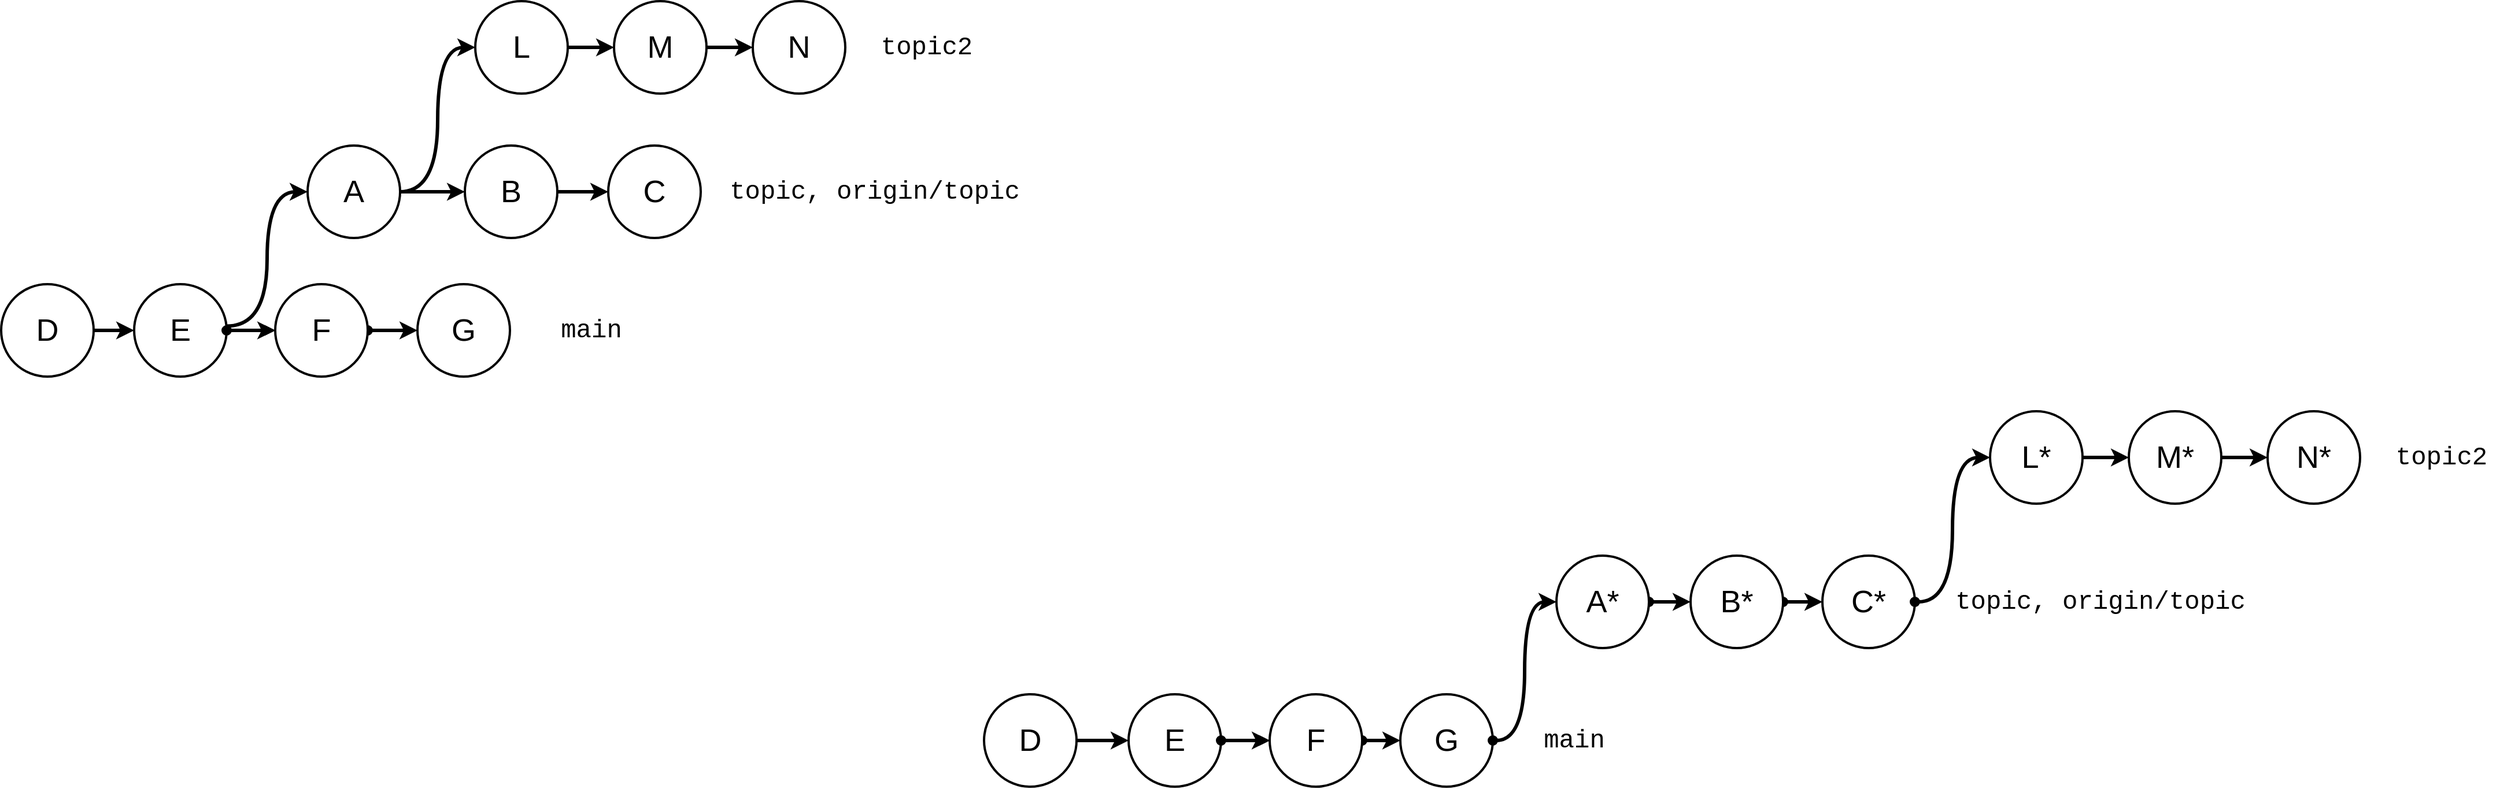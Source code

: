<mxfile version="27.2.0">
  <diagram name="Page-1" id="YXr9S64uBO5CTHAe_Vh5">
    <mxGraphModel dx="3356" dy="2912" grid="1" gridSize="10" guides="1" tooltips="1" connect="1" arrows="1" fold="1" page="1" pageScale="1" pageWidth="850" pageHeight="1100" math="0" shadow="0">
      <root>
        <mxCell id="0" />
        <mxCell id="1" parent="0" />
        <mxCell id="I5ikPtnwgpSH0SJJi7Dr-1" value="" style="edgeStyle=orthogonalEdgeStyle;rounded=0;orthogonalLoop=1;jettySize=auto;html=1;" parent="1" source="I5ikPtnwgpSH0SJJi7Dr-3" target="I5ikPtnwgpSH0SJJi7Dr-27" edge="1">
          <mxGeometry relative="1" as="geometry" />
        </mxCell>
        <mxCell id="I5ikPtnwgpSH0SJJi7Dr-2" value="" style="edgeStyle=orthogonalEdgeStyle;rounded=0;orthogonalLoop=1;jettySize=auto;html=1;" parent="1" source="I5ikPtnwgpSH0SJJi7Dr-3" target="I5ikPtnwgpSH0SJJi7Dr-27" edge="1">
          <mxGeometry relative="1" as="geometry" />
        </mxCell>
        <mxCell id="I5ikPtnwgpSH0SJJi7Dr-3" value="E" style="ellipse;whiteSpace=wrap;html=1;aspect=fixed;strokeWidth=2;fontSize=27;fillColor=light-dark(#FFFFFF,#1000FF);fontColor=light-dark(#000000,#FFFFFF);strokeColor=light-dark(#000000,#FFFFFF);" parent="1" vertex="1">
          <mxGeometry x="425" y="730" width="80" height="80" as="geometry" />
        </mxCell>
        <mxCell id="I5ikPtnwgpSH0SJJi7Dr-4" value="N" style="ellipse;whiteSpace=wrap;html=1;aspect=fixed;strokeWidth=2;fontSize=27;fillColor=light-dark(#FFFFFF,#02B006);fontColor=light-dark(#000000,#FFFFFF);strokeColor=default;align=center;verticalAlign=middle;fontFamily=Helvetica;" parent="1" vertex="1">
          <mxGeometry x="960" y="485" width="80" height="80" as="geometry" />
        </mxCell>
        <mxCell id="I5ikPtnwgpSH0SJJi7Dr-5" value="" style="edgeStyle=orthogonalEdgeStyle;rounded=0;orthogonalLoop=1;jettySize=auto;html=1;entryX=0;entryY=0.5;entryDx=0;entryDy=0;strokeWidth=3;" parent="1" source="I5ikPtnwgpSH0SJJi7Dr-6" target="I5ikPtnwgpSH0SJJi7Dr-18" edge="1">
          <mxGeometry relative="1" as="geometry">
            <mxPoint x="540.0" y="700" as="targetPoint" />
            <Array as="points">
              <mxPoint x="630" y="650" />
              <mxPoint x="630" y="650" />
            </Array>
          </mxGeometry>
        </mxCell>
        <mxCell id="I5ikPtnwgpSH0SJJi7Dr-6" value="A" style="ellipse;whiteSpace=wrap;html=1;aspect=fixed;strokeWidth=2;fontSize=27;fillColor=light-dark(#FFFFFF,#FF0800);fontColor=light-dark(#000000,#FFFFFF);strokeColor=default;align=center;verticalAlign=middle;fontFamily=Helvetica;" parent="1" vertex="1">
          <mxGeometry x="575" y="610" width="80" height="80" as="geometry" />
        </mxCell>
        <mxCell id="I5ikPtnwgpSH0SJJi7Dr-7" value="" style="endArrow=classic;html=1;rounded=0;exitX=1;exitY=0.5;exitDx=0;exitDy=0;entryX=0;entryY=0.5;entryDx=0;entryDy=0;strokeWidth=3;fontSize=27;fontColor=light-dark(#000000,#000000);endSize=6;" parent="1" source="I5ikPtnwgpSH0SJJi7Dr-14" target="I5ikPtnwgpSH0SJJi7Dr-3" edge="1">
          <mxGeometry width="50" height="50" relative="1" as="geometry">
            <mxPoint x="590.0" y="770" as="sourcePoint" />
            <mxPoint x="990" y="680" as="targetPoint" />
          </mxGeometry>
        </mxCell>
        <mxCell id="I5ikPtnwgpSH0SJJi7Dr-9" value="" style="edgeStyle=orthogonalEdgeStyle;rounded=0;orthogonalLoop=1;jettySize=auto;html=1;strokeWidth=3;endSize=6;" parent="1" source="I5ikPtnwgpSH0SJJi7Dr-10" target="I5ikPtnwgpSH0SJJi7Dr-4" edge="1">
          <mxGeometry relative="1" as="geometry" />
        </mxCell>
        <mxCell id="I5ikPtnwgpSH0SJJi7Dr-10" value="M" style="ellipse;whiteSpace=wrap;html=1;aspect=fixed;strokeWidth=2;fontSize=27;fillColor=light-dark(#FFFFFF,#02B006);fontColor=light-dark(#000000,#FFFFFF);strokeColor=default;align=center;verticalAlign=middle;fontFamily=Helvetica;" parent="1" vertex="1">
          <mxGeometry x="840" y="485" width="80" height="80" as="geometry" />
        </mxCell>
        <mxCell id="I5ikPtnwgpSH0SJJi7Dr-11" value="&lt;font face=&quot;Courier New&quot;&gt;topic2&lt;/font&gt;" style="text;html=1;align=center;verticalAlign=middle;resizable=0;points=[];autosize=1;strokeColor=none;fillColor=none;fontSize=22;" parent="1" vertex="1">
          <mxGeometry x="1060" y="505" width="100" height="40" as="geometry" />
        </mxCell>
        <mxCell id="I5ikPtnwgpSH0SJJi7Dr-12" value="&lt;font face=&quot;Courier New&quot;&gt;topic, origin/topic&lt;/font&gt;" style="text;html=1;align=center;verticalAlign=middle;resizable=0;points=[];autosize=1;strokeColor=none;fillColor=none;fontSize=22;" parent="1" vertex="1">
          <mxGeometry x="930" y="630" width="270" height="40" as="geometry" />
        </mxCell>
        <mxCell id="I5ikPtnwgpSH0SJJi7Dr-14" value="D" style="ellipse;whiteSpace=wrap;html=1;aspect=fixed;strokeWidth=2;fontSize=27;fillColor=light-dark(#FFFFFF,#1000FF);fontColor=light-dark(#000000,#FFFFFF);resizeWidth=0;strokeColor=light-dark(#000000,#FFFFFF);" parent="1" vertex="1">
          <mxGeometry x="310" y="730" width="80" height="80" as="geometry" />
        </mxCell>
        <mxCell id="I5ikPtnwgpSH0SJJi7Dr-16" value="" style="endArrow=classic;html=1;rounded=0;entryX=0;entryY=0.5;entryDx=0;entryDy=0;exitX=1;exitY=0.5;exitDx=0;exitDy=0;strokeWidth=3;startArrow=oval;startFill=1;fontSize=27;fontColor=light-dark(#000000,#000000);endSize=6;" parent="1" source="I5ikPtnwgpSH0SJJi7Dr-27" target="I5ikPtnwgpSH0SJJi7Dr-17" edge="1">
          <mxGeometry width="50" height="50" relative="1" as="geometry">
            <mxPoint x="995" y="770" as="sourcePoint" />
            <mxPoint x="1220" y="770" as="targetPoint" />
          </mxGeometry>
        </mxCell>
        <mxCell id="I5ikPtnwgpSH0SJJi7Dr-17" value="G" style="ellipse;whiteSpace=wrap;html=1;aspect=fixed;strokeWidth=2;fontSize=27;fillColor=light-dark(#FFFFFF,#1000FF);fontColor=light-dark(#000000,#FFFFFF);strokeColor=light-dark(#000000,#FFFFFF);" parent="1" vertex="1">
          <mxGeometry x="670" y="730" width="80" height="80" as="geometry" />
        </mxCell>
        <mxCell id="rN_nmjMCWlHx2FWggs9E-5" value="" style="edgeStyle=orthogonalEdgeStyle;rounded=0;orthogonalLoop=1;jettySize=auto;html=1;strokeColor=default;strokeWidth=3;align=center;verticalAlign=middle;fontFamily=Helvetica;fontSize=11;fontColor=default;labelBackgroundColor=default;endArrow=classic;" edge="1" parent="1" source="I5ikPtnwgpSH0SJJi7Dr-18" target="rN_nmjMCWlHx2FWggs9E-4">
          <mxGeometry relative="1" as="geometry">
            <Array as="points">
              <mxPoint x="750" y="650" />
              <mxPoint x="750" y="650" />
            </Array>
          </mxGeometry>
        </mxCell>
        <mxCell id="I5ikPtnwgpSH0SJJi7Dr-18" value="B" style="ellipse;whiteSpace=wrap;html=1;aspect=fixed;strokeWidth=2;fontSize=27;fillColor=light-dark(#FFFFFF,#FF0800);fontColor=light-dark(#000000,#FFFFFF);strokeColor=default;align=center;verticalAlign=middle;fontFamily=Helvetica;" parent="1" vertex="1">
          <mxGeometry x="711" y="610" width="80" height="80" as="geometry" />
        </mxCell>
        <mxCell id="I5ikPtnwgpSH0SJJi7Dr-20" value="" style="edgeStyle=orthogonalEdgeStyle;rounded=0;orthogonalLoop=1;jettySize=auto;html=1;strokeWidth=3;" parent="1" source="I5ikPtnwgpSH0SJJi7Dr-21" target="I5ikPtnwgpSH0SJJi7Dr-10" edge="1">
          <mxGeometry relative="1" as="geometry" />
        </mxCell>
        <mxCell id="I5ikPtnwgpSH0SJJi7Dr-21" value="L" style="ellipse;whiteSpace=wrap;html=1;aspect=fixed;strokeWidth=2;fontSize=27;fillColor=light-dark(#FFFFFF,#02B006);fontColor=light-dark(#000000,#FFFFFF);strokeColor=default;align=center;verticalAlign=middle;fontFamily=Helvetica;" parent="1" vertex="1">
          <mxGeometry x="720" y="485" width="80" height="80" as="geometry" />
        </mxCell>
        <mxCell id="I5ikPtnwgpSH0SJJi7Dr-26" value="" style="endArrow=classic;html=1;rounded=0;entryX=0;entryY=0.5;entryDx=0;entryDy=0;exitX=1;exitY=0.5;exitDx=0;exitDy=0;strokeWidth=3;startArrow=oval;startFill=1;fontSize=27;fontColor=light-dark(#000000,#000000);endSize=6;" parent="1" source="I5ikPtnwgpSH0SJJi7Dr-3" target="I5ikPtnwgpSH0SJJi7Dr-27" edge="1">
          <mxGeometry width="50" height="50" relative="1" as="geometry">
            <mxPoint x="865" y="770" as="sourcePoint" />
            <mxPoint x="1030" y="770" as="targetPoint" />
          </mxGeometry>
        </mxCell>
        <mxCell id="I5ikPtnwgpSH0SJJi7Dr-27" value="F" style="ellipse;whiteSpace=wrap;html=1;aspect=fixed;strokeWidth=2;fontSize=27;fillColor=light-dark(#FFFFFF,#1000FF);fontColor=light-dark(#000000,#FFFFFF);strokeColor=light-dark(#000000,#FFFFFF);" parent="1" vertex="1">
          <mxGeometry x="547" y="730" width="80" height="80" as="geometry" />
        </mxCell>
        <mxCell id="rN_nmjMCWlHx2FWggs9E-2" value="&lt;font face=&quot;Courier New&quot;&gt;main&lt;/font&gt;" style="text;html=1;align=center;verticalAlign=middle;resizable=0;points=[];autosize=1;strokeColor=none;fillColor=none;fontSize=22;" vertex="1" parent="1">
          <mxGeometry x="780" y="750" width="80" height="40" as="geometry" />
        </mxCell>
        <mxCell id="rN_nmjMCWlHx2FWggs9E-4" value="C" style="ellipse;whiteSpace=wrap;html=1;aspect=fixed;strokeWidth=2;fontSize=27;fillColor=light-dark(#FFFFFF,#FF0800);fontColor=light-dark(#000000,#FFFFFF);strokeColor=default;align=center;verticalAlign=middle;fontFamily=Helvetica;" vertex="1" parent="1">
          <mxGeometry x="835" y="610" width="80" height="80" as="geometry" />
        </mxCell>
        <mxCell id="rN_nmjMCWlHx2FWggs9E-6" value="" style="rounded=0;orthogonalLoop=1;jettySize=auto;html=1;entryX=0;entryY=0.5;entryDx=0;entryDy=0;strokeWidth=3;exitX=1.004;exitY=0.453;exitDx=0;exitDy=0;exitPerimeter=0;edgeStyle=orthogonalEdgeStyle;curved=1;" edge="1" parent="1" source="I5ikPtnwgpSH0SJJi7Dr-3" target="I5ikPtnwgpSH0SJJi7Dr-6">
          <mxGeometry relative="1" as="geometry">
            <mxPoint x="656" y="710" as="targetPoint" />
            <mxPoint x="620" y="710" as="sourcePoint" />
          </mxGeometry>
        </mxCell>
        <mxCell id="rN_nmjMCWlHx2FWggs9E-7" value="" style="edgeStyle=orthogonalEdgeStyle;rounded=0;orthogonalLoop=1;jettySize=auto;html=1;entryX=0;entryY=0.5;entryDx=0;entryDy=0;strokeWidth=3;exitX=1;exitY=0.5;exitDx=0;exitDy=0;curved=1;" edge="1" parent="1" source="I5ikPtnwgpSH0SJJi7Dr-6" target="I5ikPtnwgpSH0SJJi7Dr-21">
          <mxGeometry relative="1" as="geometry">
            <mxPoint x="695" y="424.76" as="targetPoint" />
            <mxPoint x="640" y="544.76" as="sourcePoint" />
          </mxGeometry>
        </mxCell>
        <mxCell id="rN_nmjMCWlHx2FWggs9E-8" value="" style="edgeStyle=orthogonalEdgeStyle;rounded=0;orthogonalLoop=1;jettySize=auto;html=1;" edge="1" parent="1" source="rN_nmjMCWlHx2FWggs9E-10" target="rN_nmjMCWlHx2FWggs9E-28">
          <mxGeometry relative="1" as="geometry" />
        </mxCell>
        <mxCell id="rN_nmjMCWlHx2FWggs9E-9" value="" style="edgeStyle=orthogonalEdgeStyle;rounded=0;orthogonalLoop=1;jettySize=auto;html=1;" edge="1" parent="1" source="rN_nmjMCWlHx2FWggs9E-10" target="rN_nmjMCWlHx2FWggs9E-28">
          <mxGeometry relative="1" as="geometry" />
        </mxCell>
        <mxCell id="rN_nmjMCWlHx2FWggs9E-10" value="E" style="ellipse;whiteSpace=wrap;html=1;aspect=fixed;strokeWidth=2;fontSize=27;fillColor=light-dark(#FFFFFF,#1000FF);fontColor=light-dark(#000000,#FFFFFF);strokeColor=light-dark(#000000,#FFFFFF);" vertex="1" parent="1">
          <mxGeometry x="1285" y="1085" width="80" height="80" as="geometry" />
        </mxCell>
        <mxCell id="rN_nmjMCWlHx2FWggs9E-11" value="N*" style="ellipse;whiteSpace=wrap;html=1;aspect=fixed;strokeWidth=2;fontSize=27;fillColor=light-dark(#FFFFFF,#02B006);fontColor=light-dark(#000000,#FFFFFF);strokeColor=default;align=center;verticalAlign=middle;fontFamily=Helvetica;" vertex="1" parent="1">
          <mxGeometry x="2270" y="840" width="80" height="80" as="geometry" />
        </mxCell>
        <mxCell id="rN_nmjMCWlHx2FWggs9E-33" value="" style="edgeStyle=orthogonalEdgeStyle;rounded=0;orthogonalLoop=1;jettySize=auto;html=1;strokeColor=default;strokeWidth=3;align=center;verticalAlign=middle;fontFamily=Helvetica;fontSize=27;fontColor=light-dark(#000000,#000000);labelBackgroundColor=default;startArrow=oval;startFill=1;endArrow=classic;endSize=6;" edge="1" parent="1" source="rN_nmjMCWlHx2FWggs9E-13" target="rN_nmjMCWlHx2FWggs9E-24">
          <mxGeometry relative="1" as="geometry" />
        </mxCell>
        <mxCell id="rN_nmjMCWlHx2FWggs9E-13" value="A*" style="ellipse;whiteSpace=wrap;html=1;aspect=fixed;strokeWidth=2;fontSize=27;fillColor=light-dark(#FFFFFF,#FF0800);fontColor=light-dark(#000000,#FFFFFF);strokeColor=default;align=center;verticalAlign=middle;fontFamily=Helvetica;" vertex="1" parent="1">
          <mxGeometry x="1655" y="965" width="80" height="80" as="geometry" />
        </mxCell>
        <mxCell id="rN_nmjMCWlHx2FWggs9E-14" value="" style="endArrow=classic;html=1;rounded=0;exitX=1;exitY=0.5;exitDx=0;exitDy=0;entryX=0;entryY=0.5;entryDx=0;entryDy=0;strokeWidth=3;fontSize=27;fontColor=light-dark(#000000,#000000);endSize=6;" edge="1" parent="1" source="rN_nmjMCWlHx2FWggs9E-20" target="rN_nmjMCWlHx2FWggs9E-10">
          <mxGeometry width="50" height="50" relative="1" as="geometry">
            <mxPoint x="1320.0" y="1125" as="sourcePoint" />
            <mxPoint x="1720" y="1035" as="targetPoint" />
          </mxGeometry>
        </mxCell>
        <mxCell id="rN_nmjMCWlHx2FWggs9E-15" value="" style="edgeStyle=orthogonalEdgeStyle;rounded=0;orthogonalLoop=1;jettySize=auto;html=1;strokeWidth=3;endSize=6;" edge="1" parent="1" source="rN_nmjMCWlHx2FWggs9E-16" target="rN_nmjMCWlHx2FWggs9E-11">
          <mxGeometry relative="1" as="geometry" />
        </mxCell>
        <mxCell id="rN_nmjMCWlHx2FWggs9E-16" value="M*" style="ellipse;whiteSpace=wrap;html=1;aspect=fixed;strokeWidth=2;fontSize=27;fillColor=light-dark(#FFFFFF,#02B006);fontColor=light-dark(#000000,#FFFFFF);strokeColor=default;align=center;verticalAlign=middle;fontFamily=Helvetica;" vertex="1" parent="1">
          <mxGeometry x="2150" y="840" width="80" height="80" as="geometry" />
        </mxCell>
        <mxCell id="rN_nmjMCWlHx2FWggs9E-17" value="&lt;font face=&quot;Courier New&quot;&gt;topic2&lt;/font&gt;" style="text;html=1;align=center;verticalAlign=middle;resizable=0;points=[];autosize=1;strokeColor=none;fillColor=none;fontSize=22;" vertex="1" parent="1">
          <mxGeometry x="2370" y="860" width="100" height="40" as="geometry" />
        </mxCell>
        <mxCell id="rN_nmjMCWlHx2FWggs9E-18" value="&lt;font face=&quot;Courier New&quot;&gt;topic, origin/topic&lt;/font&gt;" style="text;html=1;align=center;verticalAlign=middle;resizable=0;points=[];autosize=1;strokeColor=none;fillColor=none;fontSize=22;" vertex="1" parent="1">
          <mxGeometry x="1990" y="985" width="270" height="40" as="geometry" />
        </mxCell>
        <mxCell id="rN_nmjMCWlHx2FWggs9E-20" value="D" style="ellipse;whiteSpace=wrap;html=1;aspect=fixed;strokeWidth=2;fontSize=27;fillColor=light-dark(#FFFFFF,#1000FF);fontColor=light-dark(#000000,#FFFFFF);resizeWidth=0;strokeColor=light-dark(#000000,#FFFFFF);" vertex="1" parent="1">
          <mxGeometry x="1160" y="1085" width="80" height="80" as="geometry" />
        </mxCell>
        <mxCell id="rN_nmjMCWlHx2FWggs9E-21" value="" style="endArrow=classic;html=1;rounded=0;entryX=0;entryY=0.5;entryDx=0;entryDy=0;exitX=1;exitY=0.5;exitDx=0;exitDy=0;strokeWidth=3;startArrow=oval;startFill=1;fontSize=27;fontColor=light-dark(#000000,#000000);endSize=6;" edge="1" parent="1" source="rN_nmjMCWlHx2FWggs9E-28" target="rN_nmjMCWlHx2FWggs9E-22">
          <mxGeometry width="50" height="50" relative="1" as="geometry">
            <mxPoint x="1725" y="1125" as="sourcePoint" />
            <mxPoint x="1950" y="1125" as="targetPoint" />
            <Array as="points">
              <mxPoint x="1490" y="1125" />
            </Array>
          </mxGeometry>
        </mxCell>
        <mxCell id="rN_nmjMCWlHx2FWggs9E-22" value="G" style="ellipse;whiteSpace=wrap;html=1;aspect=fixed;strokeWidth=2;fontSize=27;fillColor=light-dark(#FFFFFF,#1000FF);fontColor=light-dark(#000000,#FFFFFF);strokeColor=light-dark(#000000,#FFFFFF);" vertex="1" parent="1">
          <mxGeometry x="1520" y="1085" width="80" height="80" as="geometry" />
        </mxCell>
        <mxCell id="rN_nmjMCWlHx2FWggs9E-34" value="" style="edgeStyle=orthogonalEdgeStyle;rounded=0;orthogonalLoop=1;jettySize=auto;html=1;strokeColor=default;strokeWidth=3;align=center;verticalAlign=middle;fontFamily=Helvetica;fontSize=27;fontColor=light-dark(#000000,#000000);labelBackgroundColor=default;startArrow=oval;startFill=1;endArrow=classic;endSize=6;" edge="1" parent="1" source="rN_nmjMCWlHx2FWggs9E-24" target="rN_nmjMCWlHx2FWggs9E-30">
          <mxGeometry relative="1" as="geometry" />
        </mxCell>
        <mxCell id="rN_nmjMCWlHx2FWggs9E-24" value="B*" style="ellipse;whiteSpace=wrap;html=1;aspect=fixed;strokeWidth=2;fontSize=27;fillColor=light-dark(#FFFFFF,#FF0800);fontColor=light-dark(#000000,#FFFFFF);strokeColor=default;align=center;verticalAlign=middle;fontFamily=Helvetica;" vertex="1" parent="1">
          <mxGeometry x="1771" y="965" width="80" height="80" as="geometry" />
        </mxCell>
        <mxCell id="rN_nmjMCWlHx2FWggs9E-25" value="" style="edgeStyle=orthogonalEdgeStyle;rounded=0;orthogonalLoop=1;jettySize=auto;html=1;strokeWidth=3;" edge="1" parent="1" source="rN_nmjMCWlHx2FWggs9E-26" target="rN_nmjMCWlHx2FWggs9E-16">
          <mxGeometry relative="1" as="geometry" />
        </mxCell>
        <mxCell id="rN_nmjMCWlHx2FWggs9E-26" value="L*" style="ellipse;whiteSpace=wrap;html=1;aspect=fixed;strokeWidth=2;fontSize=27;fillColor=light-dark(#FFFFFF,#02B006);fontColor=light-dark(#000000,#FFFFFF);strokeColor=default;align=center;verticalAlign=middle;fontFamily=Helvetica;" vertex="1" parent="1">
          <mxGeometry x="2030" y="840" width="80" height="80" as="geometry" />
        </mxCell>
        <mxCell id="rN_nmjMCWlHx2FWggs9E-27" value="" style="endArrow=classic;html=1;rounded=0;entryX=0;entryY=0.5;entryDx=0;entryDy=0;exitX=1;exitY=0.5;exitDx=0;exitDy=0;strokeWidth=3;startArrow=oval;startFill=1;fontSize=27;fontColor=light-dark(#000000,#000000);endSize=6;" edge="1" parent="1" source="rN_nmjMCWlHx2FWggs9E-10" target="rN_nmjMCWlHx2FWggs9E-28">
          <mxGeometry width="50" height="50" relative="1" as="geometry">
            <mxPoint x="1595" y="1125" as="sourcePoint" />
            <mxPoint x="1760" y="1125" as="targetPoint" />
          </mxGeometry>
        </mxCell>
        <mxCell id="rN_nmjMCWlHx2FWggs9E-28" value="F" style="ellipse;whiteSpace=wrap;html=1;aspect=fixed;strokeWidth=2;fontSize=27;fillColor=light-dark(#FFFFFF,#1000FF);fontColor=light-dark(#000000,#FFFFFF);strokeColor=light-dark(#000000,#FFFFFF);" vertex="1" parent="1">
          <mxGeometry x="1407" y="1085" width="80" height="80" as="geometry" />
        </mxCell>
        <mxCell id="rN_nmjMCWlHx2FWggs9E-29" value="&lt;font face=&quot;Courier New&quot;&gt;main&lt;/font&gt;" style="text;html=1;align=center;verticalAlign=middle;resizable=0;points=[];autosize=1;strokeColor=none;fillColor=none;fontSize=22;" vertex="1" parent="1">
          <mxGeometry x="1630" y="1105" width="80" height="40" as="geometry" />
        </mxCell>
        <mxCell id="rN_nmjMCWlHx2FWggs9E-30" value="C*" style="ellipse;whiteSpace=wrap;html=1;aspect=fixed;strokeWidth=2;fontSize=27;fillColor=light-dark(#FFFFFF,#FF0800);fontColor=light-dark(#000000,#FFFFFF);strokeColor=default;align=center;verticalAlign=middle;fontFamily=Helvetica;" vertex="1" parent="1">
          <mxGeometry x="1885" y="965" width="80" height="80" as="geometry" />
        </mxCell>
        <mxCell id="rN_nmjMCWlHx2FWggs9E-35" value="" style="edgeStyle=orthogonalEdgeStyle;rounded=0;orthogonalLoop=1;jettySize=auto;html=1;exitX=1;exitY=0.5;exitDx=0;exitDy=0;entryX=0;entryY=0.5;entryDx=0;entryDy=0;strokeColor=default;strokeWidth=3;align=center;verticalAlign=middle;fontFamily=Helvetica;fontSize=27;fontColor=light-dark(#000000,#000000);labelBackgroundColor=default;startArrow=oval;startFill=1;endArrow=classic;endSize=6;curved=1;" edge="1" parent="1" source="rN_nmjMCWlHx2FWggs9E-22" target="rN_nmjMCWlHx2FWggs9E-13">
          <mxGeometry relative="1" as="geometry">
            <mxPoint x="1790" y="1120" as="sourcePoint" />
            <mxPoint x="1856" y="1120" as="targetPoint" />
          </mxGeometry>
        </mxCell>
        <mxCell id="rN_nmjMCWlHx2FWggs9E-36" value="" style="edgeStyle=orthogonalEdgeStyle;rounded=0;orthogonalLoop=1;jettySize=auto;html=1;exitX=1;exitY=0.5;exitDx=0;exitDy=0;entryX=0;entryY=0.5;entryDx=0;entryDy=0;strokeColor=default;strokeWidth=3;align=center;verticalAlign=middle;fontFamily=Helvetica;fontSize=27;fontColor=light-dark(#000000,#000000);labelBackgroundColor=default;startArrow=oval;startFill=1;endArrow=classic;endSize=6;curved=1;" edge="1" parent="1" source="rN_nmjMCWlHx2FWggs9E-30" target="rN_nmjMCWlHx2FWggs9E-26">
          <mxGeometry relative="1" as="geometry">
            <mxPoint x="2050" y="1020" as="sourcePoint" />
            <mxPoint x="2116" y="1020" as="targetPoint" />
          </mxGeometry>
        </mxCell>
      </root>
    </mxGraphModel>
  </diagram>
</mxfile>
